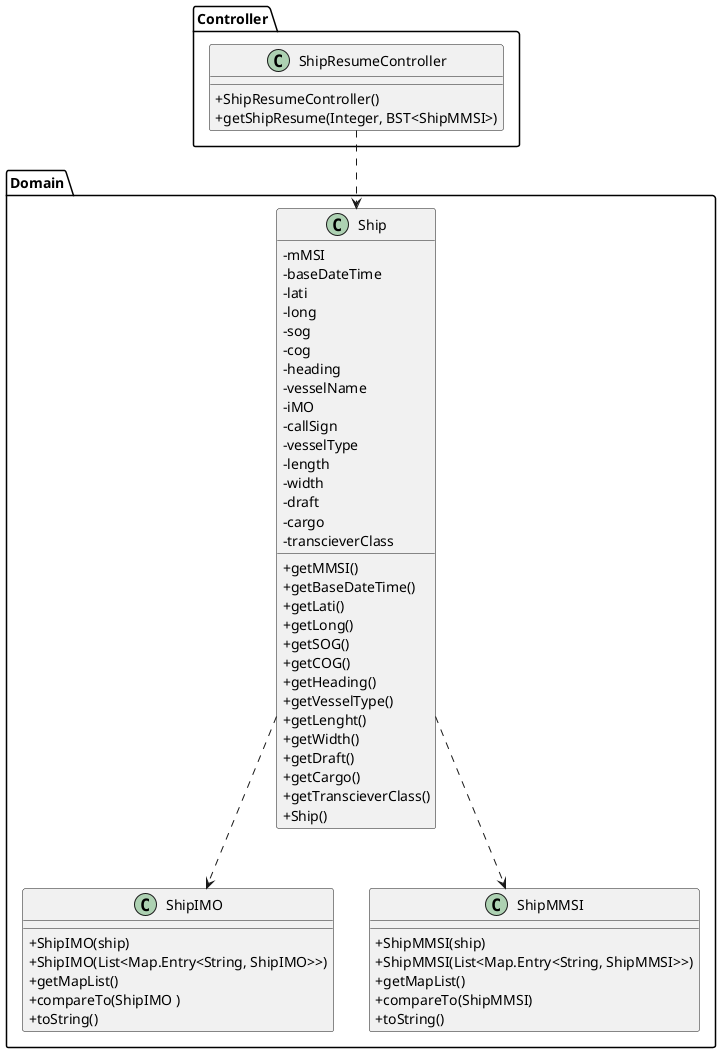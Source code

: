 @startuml
skinparam classAttributeIconSize 0


package Controller{
Class ShipResumeController {
+ShipResumeController()
+getShipResume(Integer, BST<ShipMMSI>)
}
}

package Domain {

class ShipIMO{
+ShipIMO(ship)
+ShipIMO(List<Map.Entry<String, ShipIMO>>)
+getMapList()
+compareTo(ShipIMO )
+toString()
}

class ShipMMSI{
+ShipMMSI(ship)
+ShipMMSI(List<Map.Entry<String, ShipMMSI>>)
+getMapList()
+compareTo(ShipMMSI)
+toString()
}

class Ship {
  - mMSI
  -baseDateTime
  -lati
  -long
  -sog
  -cog
  -heading
  -vesselName
  -iMO
  -callSign
  -vesselType
  -length
  -width
  -draft
  -cargo
  -transcieverClass

  +getMMSI()
  +getBaseDateTime()
  +getLati()
  +getLong()
  +getSOG()
  +getCOG()
  +getHeading()
  +getVesselType()
  +getLenght()
  +getWidth()
  +getDraft()
  +getCargo()
  +getTranscieverClass()
  +Ship()
}

ShipResumeController..>Ship
Ship..> ShipIMO
Ship..> ShipMMSI

@enduml
